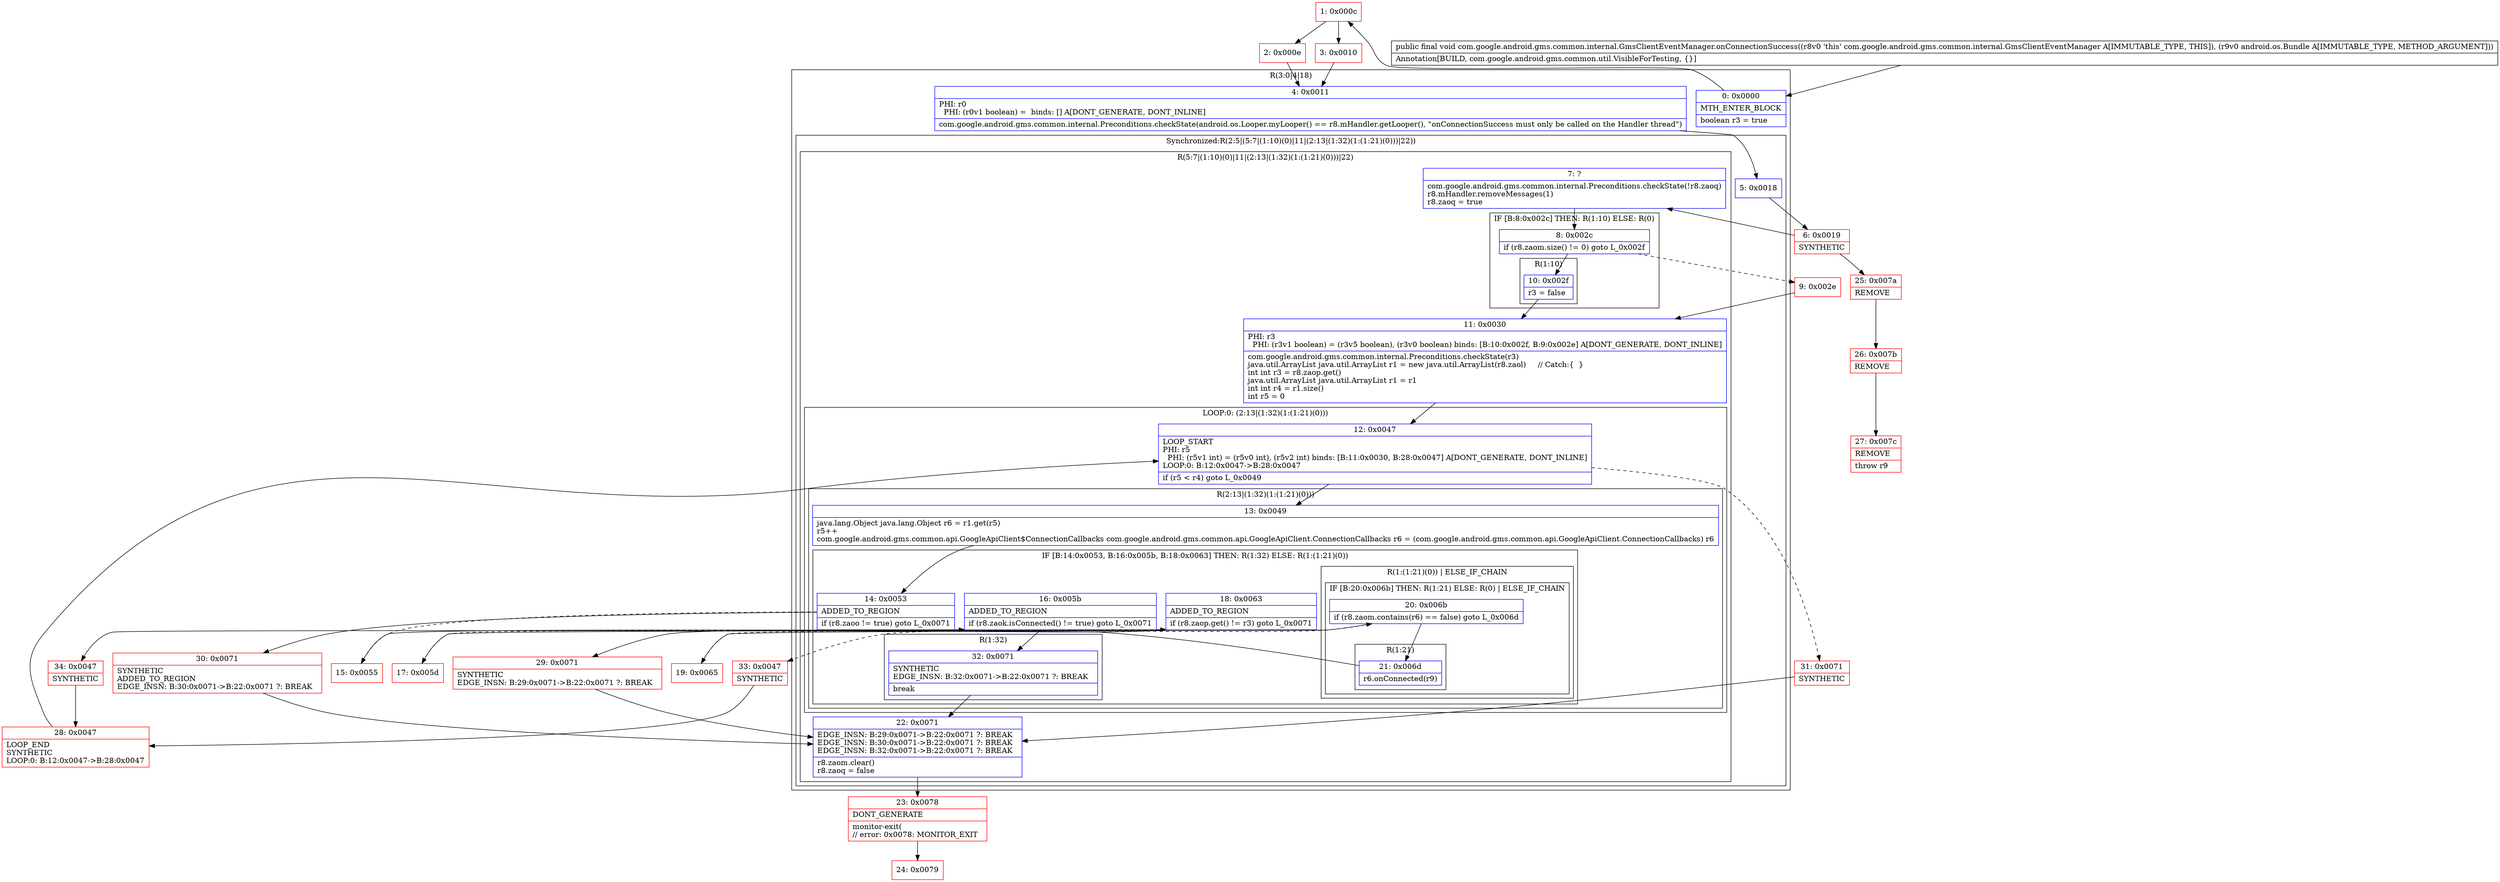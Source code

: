 digraph "CFG forcom.google.android.gms.common.internal.GmsClientEventManager.onConnectionSuccess(Landroid\/os\/Bundle;)V" {
subgraph cluster_Region_243616701 {
label = "R(3:0|4|18)";
node [shape=record,color=blue];
Node_0 [shape=record,label="{0\:\ 0x0000|MTH_ENTER_BLOCK\l|boolean r3 = true\l}"];
Node_4 [shape=record,label="{4\:\ 0x0011|PHI: r0 \l  PHI: (r0v1 boolean) =  binds: [] A[DONT_GENERATE, DONT_INLINE]\l|com.google.android.gms.common.internal.Preconditions.checkState(android.os.Looper.myLooper() == r8.mHandler.getLooper(), \"onConnectionSuccess must only be called on the Handler thread\")\l}"];
subgraph cluster_SynchronizedRegion_287795284 {
label = "Synchronized:R(2:5|(5:7|(1:10)(0)|11|(2:13|(1:32)(1:(1:21)(0)))|22))";
node [shape=record,color=blue];
Node_5 [shape=record,label="{5\:\ 0x0018}"];
subgraph cluster_Region_1582263631 {
label = "R(5:7|(1:10)(0)|11|(2:13|(1:32)(1:(1:21)(0)))|22)";
node [shape=record,color=blue];
Node_7 [shape=record,label="{7\:\ ?|com.google.android.gms.common.internal.Preconditions.checkState(!r8.zaoq)\lr8.mHandler.removeMessages(1)\lr8.zaoq = true\l}"];
subgraph cluster_IfRegion_570216053 {
label = "IF [B:8:0x002c] THEN: R(1:10) ELSE: R(0)";
node [shape=record,color=blue];
Node_8 [shape=record,label="{8\:\ 0x002c|if (r8.zaom.size() != 0) goto L_0x002f\l}"];
subgraph cluster_Region_1541140931 {
label = "R(1:10)";
node [shape=record,color=blue];
Node_10 [shape=record,label="{10\:\ 0x002f|r3 = false\l}"];
}
subgraph cluster_Region_1818239582 {
label = "R(0)";
node [shape=record,color=blue];
}
}
Node_11 [shape=record,label="{11\:\ 0x0030|PHI: r3 \l  PHI: (r3v1 boolean) = (r3v5 boolean), (r3v0 boolean) binds: [B:10:0x002f, B:9:0x002e] A[DONT_GENERATE, DONT_INLINE]\l|com.google.android.gms.common.internal.Preconditions.checkState(r3)\ljava.util.ArrayList java.util.ArrayList r1 = new java.util.ArrayList(r8.zaol)     \/\/ Catch:\{  \}\lint int r3 = r8.zaop.get()\ljava.util.ArrayList java.util.ArrayList r1 = r1\lint int r4 = r1.size()\lint r5 = 0\l}"];
subgraph cluster_LoopRegion_620963431 {
label = "LOOP:0: (2:13|(1:32)(1:(1:21)(0)))";
node [shape=record,color=blue];
Node_12 [shape=record,label="{12\:\ 0x0047|LOOP_START\lPHI: r5 \l  PHI: (r5v1 int) = (r5v0 int), (r5v2 int) binds: [B:11:0x0030, B:28:0x0047] A[DONT_GENERATE, DONT_INLINE]\lLOOP:0: B:12:0x0047\-\>B:28:0x0047\l|if (r5 \< r4) goto L_0x0049\l}"];
subgraph cluster_Region_567447159 {
label = "R(2:13|(1:32)(1:(1:21)(0)))";
node [shape=record,color=blue];
Node_13 [shape=record,label="{13\:\ 0x0049|java.lang.Object java.lang.Object r6 = r1.get(r5)\lr5++\lcom.google.android.gms.common.api.GoogleApiClient$ConnectionCallbacks com.google.android.gms.common.api.GoogleApiClient.ConnectionCallbacks r6 = (com.google.android.gms.common.api.GoogleApiClient.ConnectionCallbacks) r6\l}"];
subgraph cluster_IfRegion_95352284 {
label = "IF [B:14:0x0053, B:16:0x005b, B:18:0x0063] THEN: R(1:32) ELSE: R(1:(1:21)(0))";
node [shape=record,color=blue];
Node_14 [shape=record,label="{14\:\ 0x0053|ADDED_TO_REGION\l|if (r8.zaoo != true) goto L_0x0071\l}"];
Node_16 [shape=record,label="{16\:\ 0x005b|ADDED_TO_REGION\l|if (r8.zaok.isConnected() != true) goto L_0x0071\l}"];
Node_18 [shape=record,label="{18\:\ 0x0063|ADDED_TO_REGION\l|if (r8.zaop.get() != r3) goto L_0x0071\l}"];
subgraph cluster_Region_298567306 {
label = "R(1:32)";
node [shape=record,color=blue];
Node_32 [shape=record,label="{32\:\ 0x0071|SYNTHETIC\lEDGE_INSN: B:32:0x0071\-\>B:22:0x0071 ?: BREAK  \l|break\l}"];
}
subgraph cluster_Region_990148911 {
label = "R(1:(1:21)(0)) | ELSE_IF_CHAIN\l";
node [shape=record,color=blue];
subgraph cluster_IfRegion_8589981 {
label = "IF [B:20:0x006b] THEN: R(1:21) ELSE: R(0) | ELSE_IF_CHAIN\l";
node [shape=record,color=blue];
Node_20 [shape=record,label="{20\:\ 0x006b|if (r8.zaom.contains(r6) == false) goto L_0x006d\l}"];
subgraph cluster_Region_1928402756 {
label = "R(1:21)";
node [shape=record,color=blue];
Node_21 [shape=record,label="{21\:\ 0x006d|r6.onConnected(r9)\l}"];
}
subgraph cluster_Region_2085394268 {
label = "R(0)";
node [shape=record,color=blue];
}
}
}
}
}
}
Node_22 [shape=record,label="{22\:\ 0x0071|EDGE_INSN: B:29:0x0071\-\>B:22:0x0071 ?: BREAK  \lEDGE_INSN: B:30:0x0071\-\>B:22:0x0071 ?: BREAK  \lEDGE_INSN: B:32:0x0071\-\>B:22:0x0071 ?: BREAK  \l|r8.zaom.clear()\lr8.zaoq = false\l}"];
}
}
}
Node_1 [shape=record,color=red,label="{1\:\ 0x000c}"];
Node_2 [shape=record,color=red,label="{2\:\ 0x000e}"];
Node_3 [shape=record,color=red,label="{3\:\ 0x0010}"];
Node_6 [shape=record,color=red,label="{6\:\ 0x0019|SYNTHETIC\l}"];
Node_9 [shape=record,color=red,label="{9\:\ 0x002e}"];
Node_15 [shape=record,color=red,label="{15\:\ 0x0055}"];
Node_17 [shape=record,color=red,label="{17\:\ 0x005d}"];
Node_19 [shape=record,color=red,label="{19\:\ 0x0065}"];
Node_23 [shape=record,color=red,label="{23\:\ 0x0078|DONT_GENERATE\l|monitor\-exit(\l\/\/ error: 0x0078: MONITOR_EXIT  \l}"];
Node_24 [shape=record,color=red,label="{24\:\ 0x0079}"];
Node_25 [shape=record,color=red,label="{25\:\ 0x007a|REMOVE\l}"];
Node_26 [shape=record,color=red,label="{26\:\ 0x007b|REMOVE\l}"];
Node_27 [shape=record,color=red,label="{27\:\ 0x007c|REMOVE\l|throw r9\l}"];
Node_28 [shape=record,color=red,label="{28\:\ 0x0047|LOOP_END\lSYNTHETIC\lLOOP:0: B:12:0x0047\-\>B:28:0x0047\l}"];
Node_29 [shape=record,color=red,label="{29\:\ 0x0071|SYNTHETIC\lEDGE_INSN: B:29:0x0071\-\>B:22:0x0071 ?: BREAK  \l}"];
Node_30 [shape=record,color=red,label="{30\:\ 0x0071|SYNTHETIC\lADDED_TO_REGION\lEDGE_INSN: B:30:0x0071\-\>B:22:0x0071 ?: BREAK  \l}"];
Node_31 [shape=record,color=red,label="{31\:\ 0x0071|SYNTHETIC\l}"];
Node_33 [shape=record,color=red,label="{33\:\ 0x0047|SYNTHETIC\l}"];
Node_34 [shape=record,color=red,label="{34\:\ 0x0047|SYNTHETIC\l}"];
MethodNode[shape=record,label="{public final void com.google.android.gms.common.internal.GmsClientEventManager.onConnectionSuccess((r8v0 'this' com.google.android.gms.common.internal.GmsClientEventManager A[IMMUTABLE_TYPE, THIS]), (r9v0 android.os.Bundle A[IMMUTABLE_TYPE, METHOD_ARGUMENT]))  | Annotation[BUILD, com.google.android.gms.common.util.VisibleForTesting, \{\}]\l}"];
MethodNode -> Node_0;
Node_0 -> Node_1;
Node_4 -> Node_5;
Node_5 -> Node_6;
Node_7 -> Node_8;
Node_8 -> Node_9[style=dashed];
Node_8 -> Node_10;
Node_10 -> Node_11;
Node_11 -> Node_12;
Node_12 -> Node_13;
Node_12 -> Node_31[style=dashed];
Node_13 -> Node_14;
Node_14 -> Node_15[style=dashed];
Node_14 -> Node_30;
Node_16 -> Node_17[style=dashed];
Node_16 -> Node_32;
Node_18 -> Node_19[style=dashed];
Node_18 -> Node_29;
Node_32 -> Node_22;
Node_20 -> Node_21;
Node_20 -> Node_33[style=dashed];
Node_21 -> Node_34;
Node_22 -> Node_23;
Node_1 -> Node_2;
Node_1 -> Node_3;
Node_2 -> Node_4;
Node_3 -> Node_4;
Node_6 -> Node_7;
Node_6 -> Node_25;
Node_9 -> Node_11;
Node_15 -> Node_16;
Node_17 -> Node_18;
Node_19 -> Node_20;
Node_23 -> Node_24;
Node_25 -> Node_26;
Node_26 -> Node_27;
Node_28 -> Node_12;
Node_29 -> Node_22;
Node_30 -> Node_22;
Node_31 -> Node_22;
Node_33 -> Node_28;
Node_34 -> Node_28;
}

